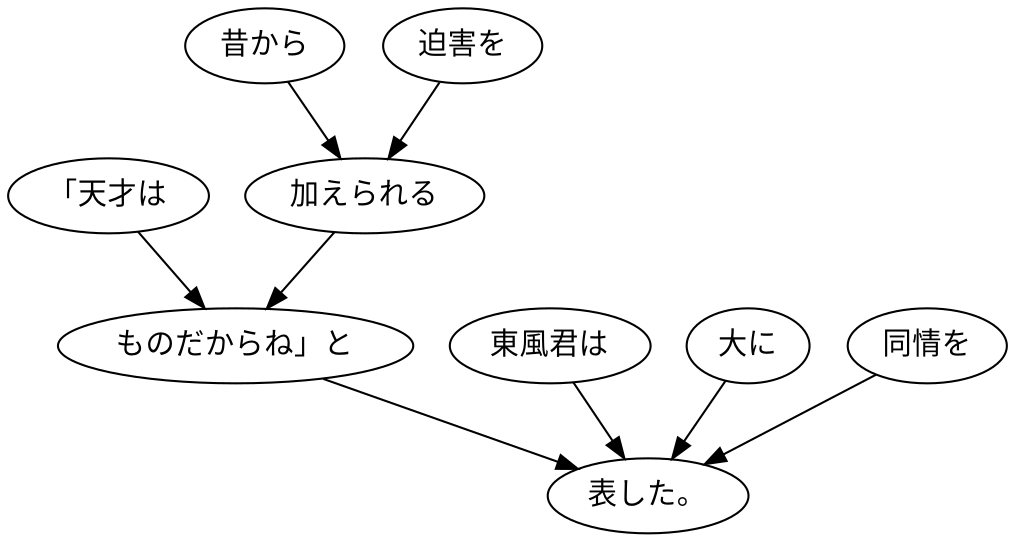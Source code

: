 digraph graph7907 {
	node0 [label="「天才は"];
	node1 [label="昔から"];
	node2 [label="迫害を"];
	node3 [label="加えられる"];
	node4 [label="ものだからね」と"];
	node5 [label="東風君は"];
	node6 [label="大に"];
	node7 [label="同情を"];
	node8 [label="表した。"];
	node0 -> node4;
	node1 -> node3;
	node2 -> node3;
	node3 -> node4;
	node4 -> node8;
	node5 -> node8;
	node6 -> node8;
	node7 -> node8;
}
